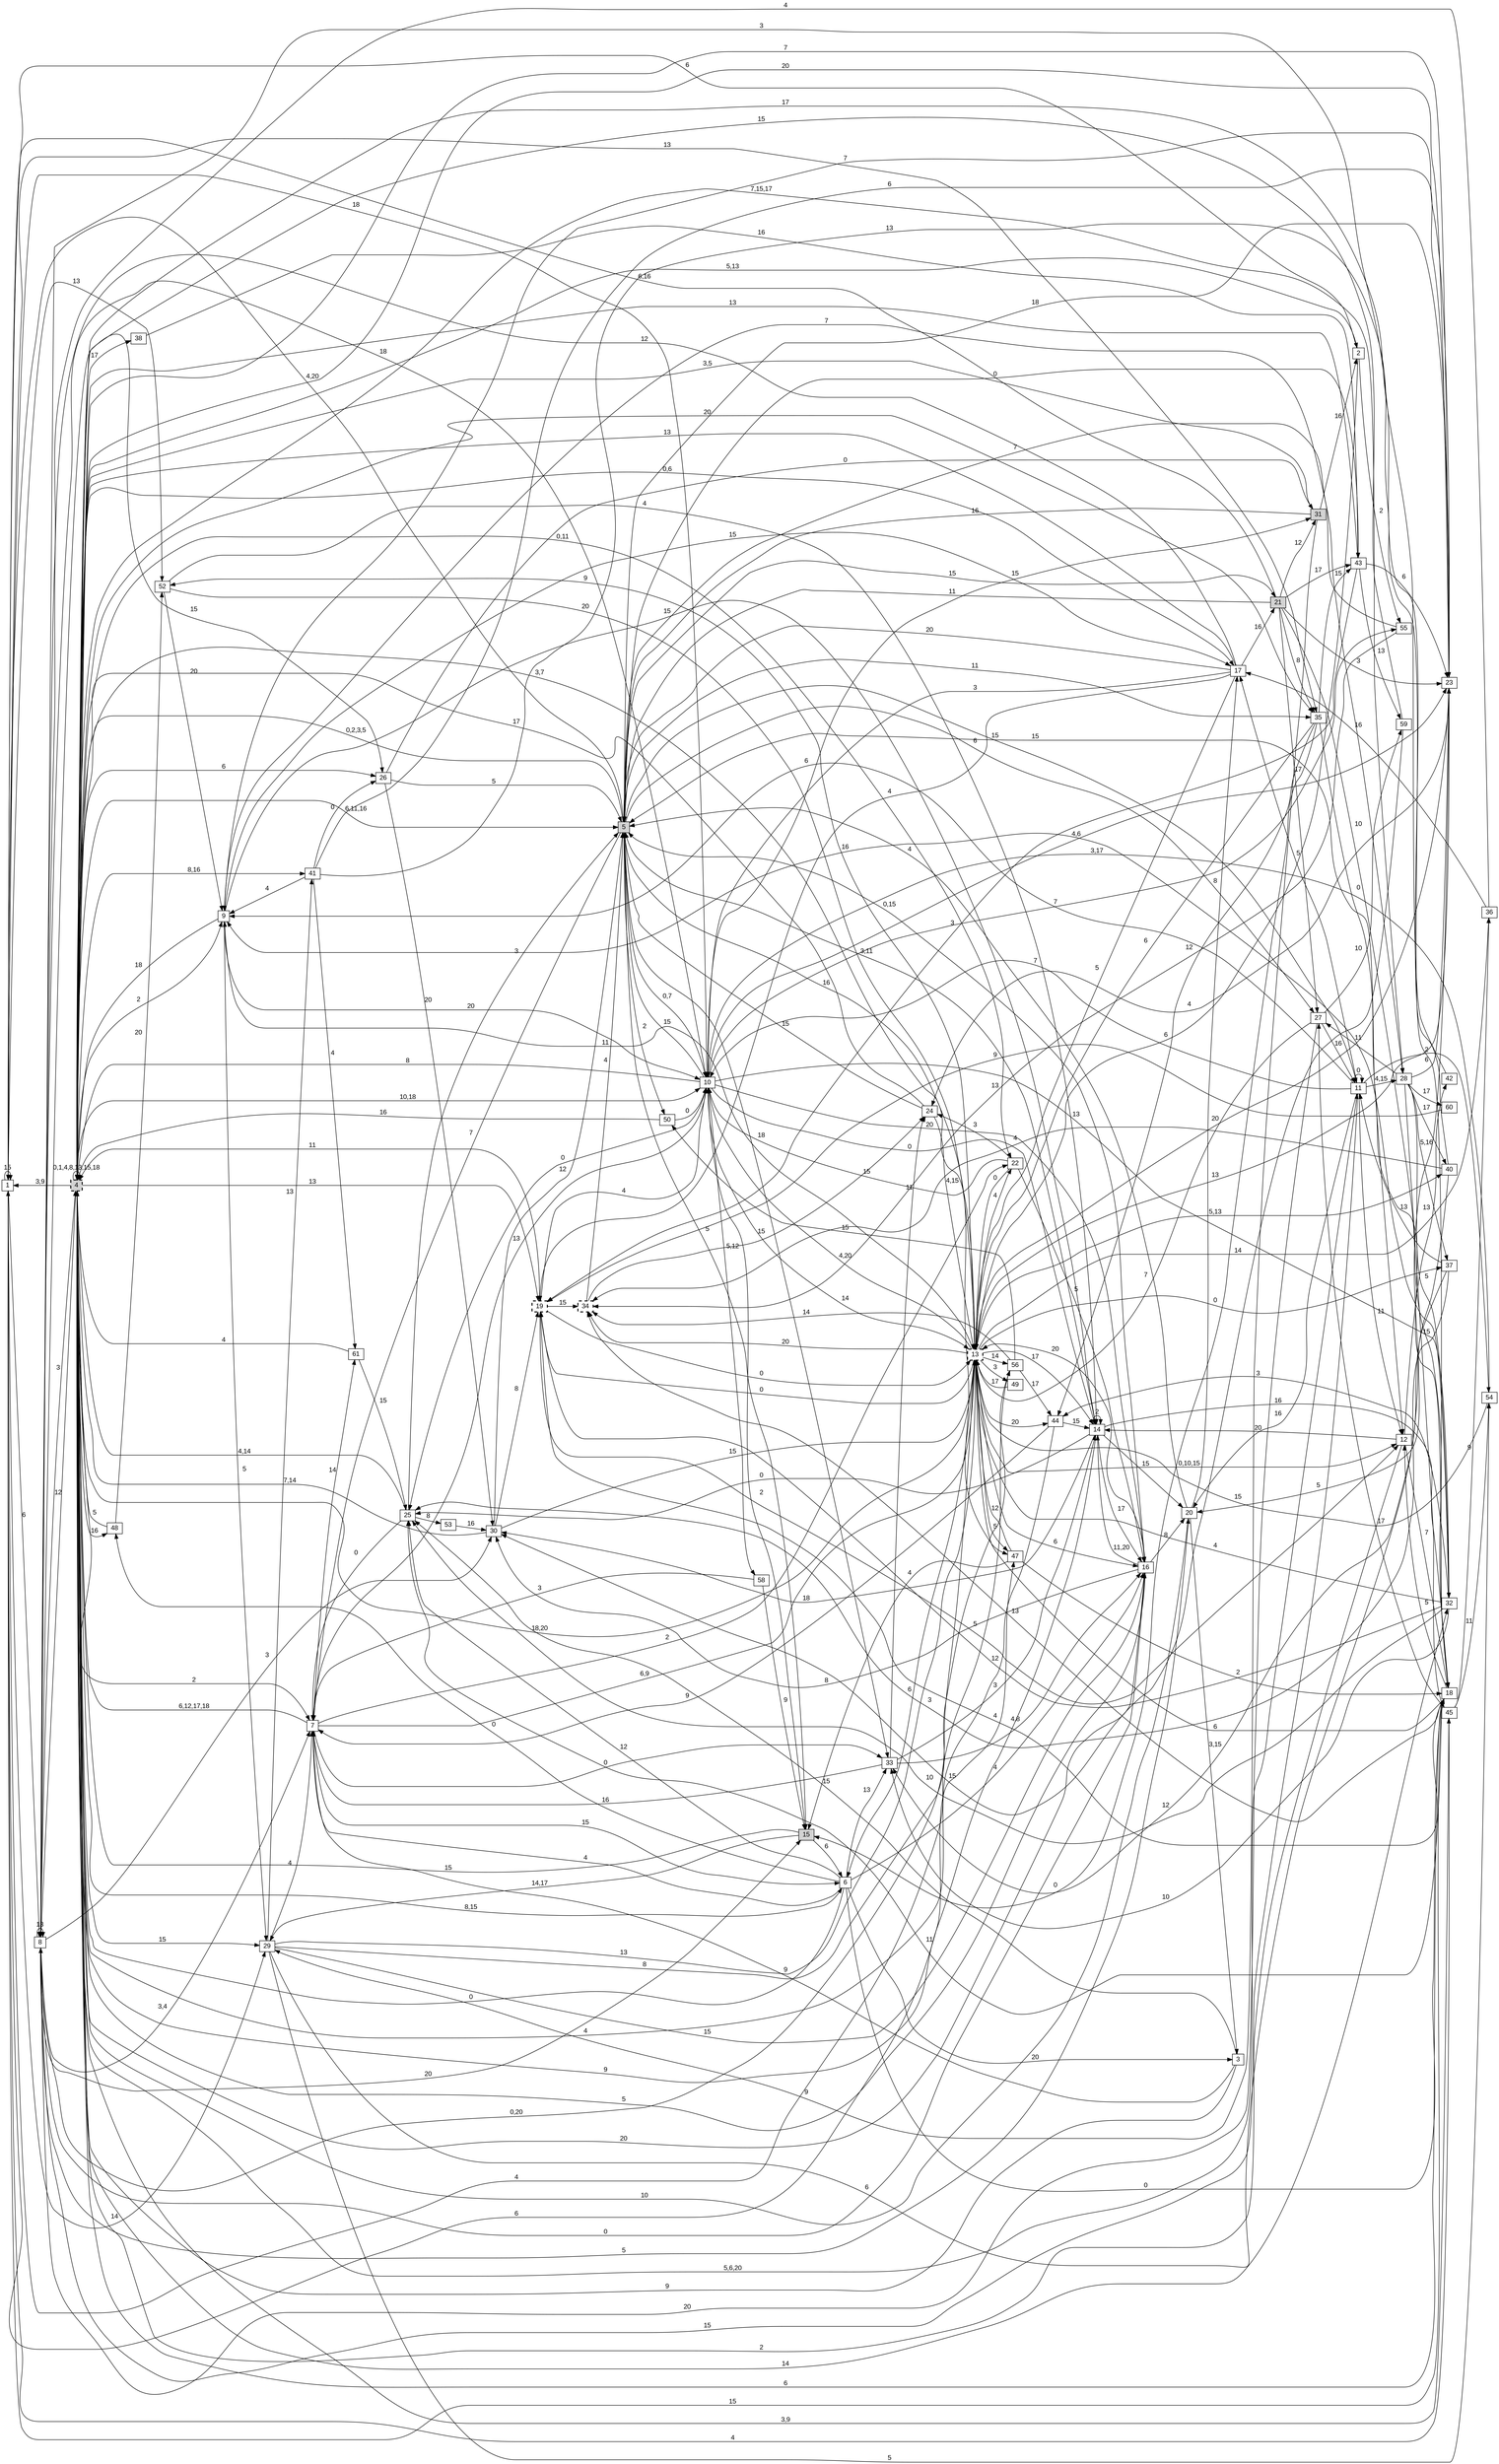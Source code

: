digraph "NDFA" {
  rankdir=LR
  node [shape=box width=0.1 height=0.1 fontname=Arial]
  edge [fontname=Arial]
/* Estados */
 s1 [label="1" ] /* I:0 F:0 D:0 */
 s2 [label="2" ] /* I:0 F:0 D:0 */
 s3 [label="3" ] /* I:0 F:0 D:0 */
 s4 [label="4" style="filled,bold,dashed"] /* I:1 F:1 D:0 */
 s5 [label="5" style="filled"] /* I:1 F:0 D:0 */
 s6 [label="6" ] /* I:0 F:0 D:0 */
 s7 [label="7" ] /* I:0 F:0 D:0 */
 s8 [label="8" ] /* I:0 F:0 D:0 */
 s9 [label="9" ] /* I:0 F:0 D:0 */
 s10 [label="10" ] /* I:0 F:0 D:0 */
 s11 [label="11" ] /* I:0 F:0 D:0 */
 s12 [label="12" ] /* I:0 F:0 D:0 */
 s13 [label="13" style="bold,dashed"] /* I:0 F:1 D:0 */
 s14 [label="14" ] /* I:0 F:0 D:0 */
 s15 [label="15" style="filled"] /* I:1 F:0 D:0 */
 s16 [label="16" ] /* I:0 F:0 D:0 */
 s17 [label="17" ] /* I:0 F:0 D:0 */
 s18 [label="18" ] /* I:0 F:0 D:0 */
 s19 [label="19" style="bold,dashed"] /* I:0 F:1 D:0 */
 s20 [label="20" ] /* I:0 F:0 D:0 */
 s21 [label="21" style="filled"] /* I:1 F:0 D:0 */
 s22 [label="22" ] /* I:0 F:0 D:0 */
 s23 [label="23" ] /* I:0 F:0 D:0 */
 s24 [label="24" ] /* I:0 F:0 D:0 */
 s25 [label="25" ] /* I:0 F:0 D:0 */
 s26 [label="26" ] /* I:0 F:0 D:0 */
 s27 [label="27" ] /* I:0 F:0 D:0 */
 s28 [label="28" ] /* I:0 F:0 D:0 */
 s29 [label="29" ] /* I:0 F:0 D:0 */
 s30 [label="30" ] /* I:0 F:0 D:0 */
 s31 [label="31" style="filled"] /* I:1 F:0 D:0 */
 s32 [label="32" ] /* I:0 F:0 D:0 */
 s33 [label="33" ] /* I:0 F:0 D:0 */
 s34 [label="34" style="bold,dashed"] /* I:0 F:1 D:0 */
 s35 [label="35" ] /* I:0 F:0 D:0 */
 s36 [label="36" ] /* I:0 F:0 D:0 */
 s37 [label="37" ] /* I:0 F:0 D:0 */
 s38 [label="38" ] /* I:0 F:0 D:0 */
 s40 [label="40" ] /* I:0 F:0 D:0 */
 s41 [label="41" ] /* I:0 F:0 D:0 */
 s42 [label="42" ] /* I:0 F:0 D:0 */
 s43 [label="43" ] /* I:0 F:0 D:0 */
 s44 [label="44" ] /* I:0 F:0 D:0 */
 s45 [label="45" ] /* I:0 F:0 D:0 */
 s47 [label="47" ] /* I:0 F:0 D:0 */
 s48 [label="48" ] /* I:0 F:0 D:0 */
 s49 [label="49" ] /* I:0 F:0 D:0 */
 s50 [label="50" ] /* I:0 F:0 D:0 */
 s52 [label="52" ] /* I:0 F:0 D:0 */
 s53 [label="53" ] /* I:0 F:0 D:0 */
 s54 [label="54" ] /* I:0 F:0 D:0 */
 s55 [label="55" ] /* I:0 F:0 D:0 */
 s56 [label="56" ] /* I:0 F:0 D:0 */
 s58 [label="58" ] /* I:0 F:0 D:0 */
 s59 [label="59" ] /* I:0 F:0 D:0 */
 s60 [label="60" ] /* I:0 F:0 D:0 */
 s61 [label="61" ] /* I:0 F:0 D:0 */
/* Transiciones */
  s1 -> s1 [label="15"]
  s1 -> s8 [label="6"]
  s1 -> s10 [label="18"]
  s1 -> s18 [label="15"]
  s1 -> s29 [label="14"]
  s1 -> s35 [label="13"]
  s1 -> s47 [label="6"]
  s1 -> s52 [label="13"]
  s1 -> s56 [label="4"]
  s2 -> s1 [label="6"]
  s2 -> s13 [label="6"]
  s2 -> s55 [label="2"]
  s3 -> s4 [label="9"]
  s3 -> s7 [label="9"]
  s3 -> s25 [label="15"]
  s4 -> s1 [label="3,9"]
  s4 -> s2 [label="5,13"]
  s4 -> s4 [label="0,1,4,8,13,15,18"]
  s4 -> s5 [label="6,11,16"]
  s4 -> s6 [label="8,15"]
  s4 -> s7 [label="2"]
  s4 -> s8 [label="12"]
  s4 -> s9 [label="2"]
  s4 -> s10 [label="10,18"]
  s4 -> s11 [label="5,6,20"]
  s4 -> s13 [label="3,7"]
  s4 -> s16 [label="20"]
  s4 -> s17 [label="0,6"]
  s4 -> s19 [label="13"]
  s4 -> s22 [label="0,11"]
  s4 -> s23 [label="7"]
  s4 -> s26 [label="6"]
  s4 -> s28 [label="7,15,17"]
  s4 -> s29 [label="15"]
  s4 -> s32 [label="14"]
  s4 -> s35 [label="20"]
  s4 -> s38 [label="17"]
  s4 -> s41 [label="8,16"]
  s4 -> s45 [label="3,9"]
  s4 -> s48 [label="16"]
  s5 -> s1 [label="4,20"]
  s5 -> s4 [label="0,2,3,5"]
  s5 -> s7 [label="7"]
  s5 -> s10 [label="0,7"]
  s5 -> s11 [label="15"]
  s5 -> s15 [label="5"]
  s5 -> s21 [label="15"]
  s5 -> s27 [label="6"]
  s5 -> s33 [label="18"]
  s5 -> s35 [label="11"]
  s5 -> s43 [label="0"]
  s5 -> s47 [label="16"]
  s5 -> s50 [label="2"]
  s6 -> s3 [label="20"]
  s6 -> s4 [label="0"]
  s6 -> s7 [label="4"]
  s6 -> s16 [label="4"]
  s6 -> s18 [label="0"]
  s6 -> s25 [label="12"]
  s6 -> s33 [label="13"]
  s6 -> s48 [label="0"]
  s7 -> s4 [label="6,12,17,18"]
  s7 -> s6 [label="15"]
  s7 -> s10 [label="13"]
  s7 -> s13 [label="6,9"]
  s7 -> s22 [label="2"]
  s7 -> s33 [label="0"]
  s7 -> s61 [label="14"]
  s8 -> s4 [label="3"]
  s8 -> s7 [label="3,4"]
  s8 -> s8 [label="13"]
  s8 -> s10 [label="18"]
  s8 -> s13 [label="0,20"]
  s8 -> s15 [label="20"]
  s8 -> s16 [label="0"]
  s8 -> s20 [label="5"]
  s8 -> s26 [label="15"]
  s8 -> s30 [label="3"]
  s9 -> s4 [label="18"]
  s9 -> s10 [label="20"]
  s9 -> s14 [label="15"]
  s9 -> s17 [label="15"]
  s9 -> s28 [label="7"]
  s9 -> s29 [label="5"]
  s10 -> s4 [label="8"]
  s10 -> s5 [label="15"]
  s10 -> s13 [label="14"]
  s10 -> s14 [label="0"]
  s10 -> s16 [label="20"]
  s10 -> s23 [label="4,6"]
  s10 -> s25 [label="0"]
  s10 -> s31 [label="15"]
  s10 -> s32 [label="13"]
  s10 -> s55 [label="7"]
  s10 -> s58 [label="5,12"]
  s11 -> s8 [label="15"]
  s11 -> s9 [label="6"]
  s11 -> s10 [label="7"]
  s11 -> s11 [label="0"]
  s11 -> s12 [label="11"]
  s11 -> s17 [label="5"]
  s11 -> s20 [label="16"]
  s11 -> s28 [label="4,15"]
  s11 -> s54 [label="2"]
  s12 -> s4 [label="2"]
  s12 -> s14 [label="20"]
  s12 -> s18 [label="7"]
  s12 -> s42 [label="13"]
  s13 -> s4 [label="18,20"]
  s13 -> s6 [label="6"]
  s13 -> s9 [label="11"]
  s13 -> s10 [label="4,20"]
  s13 -> s12 [label="0,10,15"]
  s13 -> s14 [label="17"]
  s13 -> s16 [label="6"]
  s13 -> s19 [label="0"]
  s13 -> s22 [label="4"]
  s13 -> s23 [label="13"]
  s13 -> s34 [label="20"]
  s13 -> s36 [label="14"]
  s13 -> s37 [label="0"]
  s13 -> s40 [label="5,13"]
  s13 -> s44 [label="20"]
  s13 -> s47 [label="5"]
  s13 -> s49 [label="3"]
  s13 -> s52 [label="9"]
  s13 -> s56 [label="14"]
  s14 -> s4 [label="9"]
  s14 -> s5 [label="3,11"]
  s14 -> s14 [label="2"]
  s14 -> s16 [label="17"]
  s14 -> s18 [label="16"]
  s14 -> s20 [label="15"]
  s14 -> s25 [label="0"]
  s14 -> s30 [label="18"]
  s15 -> s4 [label="15"]
  s15 -> s6 [label="6"]
  s15 -> s10 [label="2"]
  s15 -> s29 [label="14,17"]
  s16 -> s4 [label="5"]
  s16 -> s5 [label="0,15"]
  s16 -> s13 [label="20"]
  s16 -> s14 [label="11,20"]
  s16 -> s20 [label="8"]
  s16 -> s30 [label="8"]
  s17 -> s4 [label="13"]
  s17 -> s5 [label="20"]
  s17 -> s8 [label="12"]
  s17 -> s10 [label="3"]
  s17 -> s13 [label="5"]
  s17 -> s19 [label="4"]
  s17 -> s21 [label="16"]
  s18 -> s4 [label="6"]
  s18 -> s5 [label="15"]
  s18 -> s12 [label="5"]
  s18 -> s13 [label="6"]
  s18 -> s19 [label="4"]
  s18 -> s25 [label="11"]
  s18 -> s34 [label="13"]
  s19 -> s4 [label="11"]
  s19 -> s10 [label="4"]
  s19 -> s12 [label="5"]
  s19 -> s13 [label="0"]
  s19 -> s34 [label="15"]
  s20 -> s3 [label="3,15"]
  s20 -> s4 [label="10"]
  s20 -> s5 [label="4"]
  s20 -> s17 [label="8"]
  s21 -> s1 [label="6,16"]
  s21 -> s5 [label="11"]
  s21 -> s18 [label="10"]
  s21 -> s23 [label="3"]
  s21 -> s27 [label="17"]
  s21 -> s31 [label="12"]
  s21 -> s35 [label="8"]
  s21 -> s43 [label="17"]
  s22 -> s10 [label="15"]
  s22 -> s13 [label="0"]
  s22 -> s16 [label="5"]
  s22 -> s24 [label="3"]
  s23 -> s4 [label="20"]
  s23 -> s5 [label="18"]
  s23 -> s9 [label="7"]
  s23 -> s13 [label="20"]
  s23 -> s24 [label="4"]
  s24 -> s4 [label="17"]
  s24 -> s5 [label="15"]
  s24 -> s13 [label="4,15"]
  s25 -> s4 [label="4,14"]
  s25 -> s5 [label="3"]
  s25 -> s7 [label="0"]
  s25 -> s53 [label="8"]
  s26 -> s5 [label="5"]
  s26 -> s30 [label="20"]
  s26 -> s31 [label="0"]
  s27 -> s8 [label="20"]
  s27 -> s11 [label="16"]
  s27 -> s13 [label="7"]
  s27 -> s59 [label="10"]
  s28 -> s23 [label="6"]
  s28 -> s27 [label="11"]
  s28 -> s32 [label="5"]
  s28 -> s37 [label="5,16"]
  s28 -> s40 [label="17"]
  s28 -> s45 [label="15"]
  s28 -> s60 [label="17"]
  s29 -> s7 [label="4"]
  s29 -> s13 [label="13"]
  s29 -> s16 [label="15"]
  s29 -> s23 [label="6"]
  s29 -> s41 [label="13"]
  s29 -> s54 [label="5"]
  s29 -> s56 [label="8"]
  s30 -> s4 [label="7,14"]
  s30 -> s5 [label="12"]
  s30 -> s13 [label="15"]
  s30 -> s19 [label="8"]
  s31 -> s2 [label="16"]
  s31 -> s4 [label="3,5"]
  s31 -> s5 [label="16"]
  s31 -> s29 [label="9"]
  s32 -> s9 [label="16"]
  s32 -> s13 [label="4"]
  s32 -> s19 [label="12"]
  s32 -> s25 [label="10"]
  s32 -> s33 [label="10"]
  s32 -> s44 [label="3"]
  s33 -> s7 [label="16"]
  s33 -> s14 [label="3"]
  s33 -> s16 [label="4,8"]
  s33 -> s24 [label="11"]
  s34 -> s5 [label="4"]
  s34 -> s24 [label="15"]
  s35 -> s12 [label="0"]
  s35 -> s13 [label="6"]
  s35 -> s15 [label="0"]
  s35 -> s43 [label="15"]
  s35 -> s44 [label="12"]
  s36 -> s8 [label="4"]
  s36 -> s17 [label="16"]
  s37 -> s11 [label="13"]
  s37 -> s20 [label="5"]
  s37 -> s25 [label="3"]
  s38 -> s43 [label="16"]
  s40 -> s8 [label="3"]
  s40 -> s33 [label="12"]
  s40 -> s34 [label="4"]
  s41 -> s9 [label="4"]
  s41 -> s18 [label="13"]
  s41 -> s23 [label="6"]
  s41 -> s26 [label="0"]
  s41 -> s61 [label="4"]
  s42 -> s4 [label="17"]
  s43 -> s4 [label="13"]
  s43 -> s19 [label="3"]
  s43 -> s23 [label="6"]
  s43 -> s59 [label="13"]
  s44 -> s4 [label="4"]
  s44 -> s7 [label="9"]
  s44 -> s14 [label="15"]
  s45 -> s1 [label="4"]
  s45 -> s27 [label="17"]
  s45 -> s36 [label="9"]
  s45 -> s54 [label="11"]
  s47 -> s13 [label="12"]
  s47 -> s15 [label="4"]
  s47 -> s18 [label="2"]
  s48 -> s4 [label="5"]
  s48 -> s52 [label="20"]
  s49 -> s13 [label="17"]
  s50 -> s4 [label="16"]
  s50 -> s10 [label="0"]
  s52 -> s9 [label="20"]
  s52 -> s13 [label="20"]
  s52 -> s14 [label="4"]
  s53 -> s30 [label="16"]
  s54 -> s10 [label="3,17"]
  s54 -> s13 [label="15"]
  s55 -> s5 [label="7"]
  s55 -> s34 [label="13"]
  s56 -> s34 [label="14"]
  s56 -> s44 [label="17"]
  s56 -> s50 [label="15"]
  s58 -> s7 [label="3"]
  s58 -> s15 [label="9"]
  s59 -> s4 [label="15"]
  s59 -> s30 [label="15"]
  s60 -> s19 [label="9"]
  s61 -> s4 [label="4"]
  s61 -> s25 [label="15"]
}
